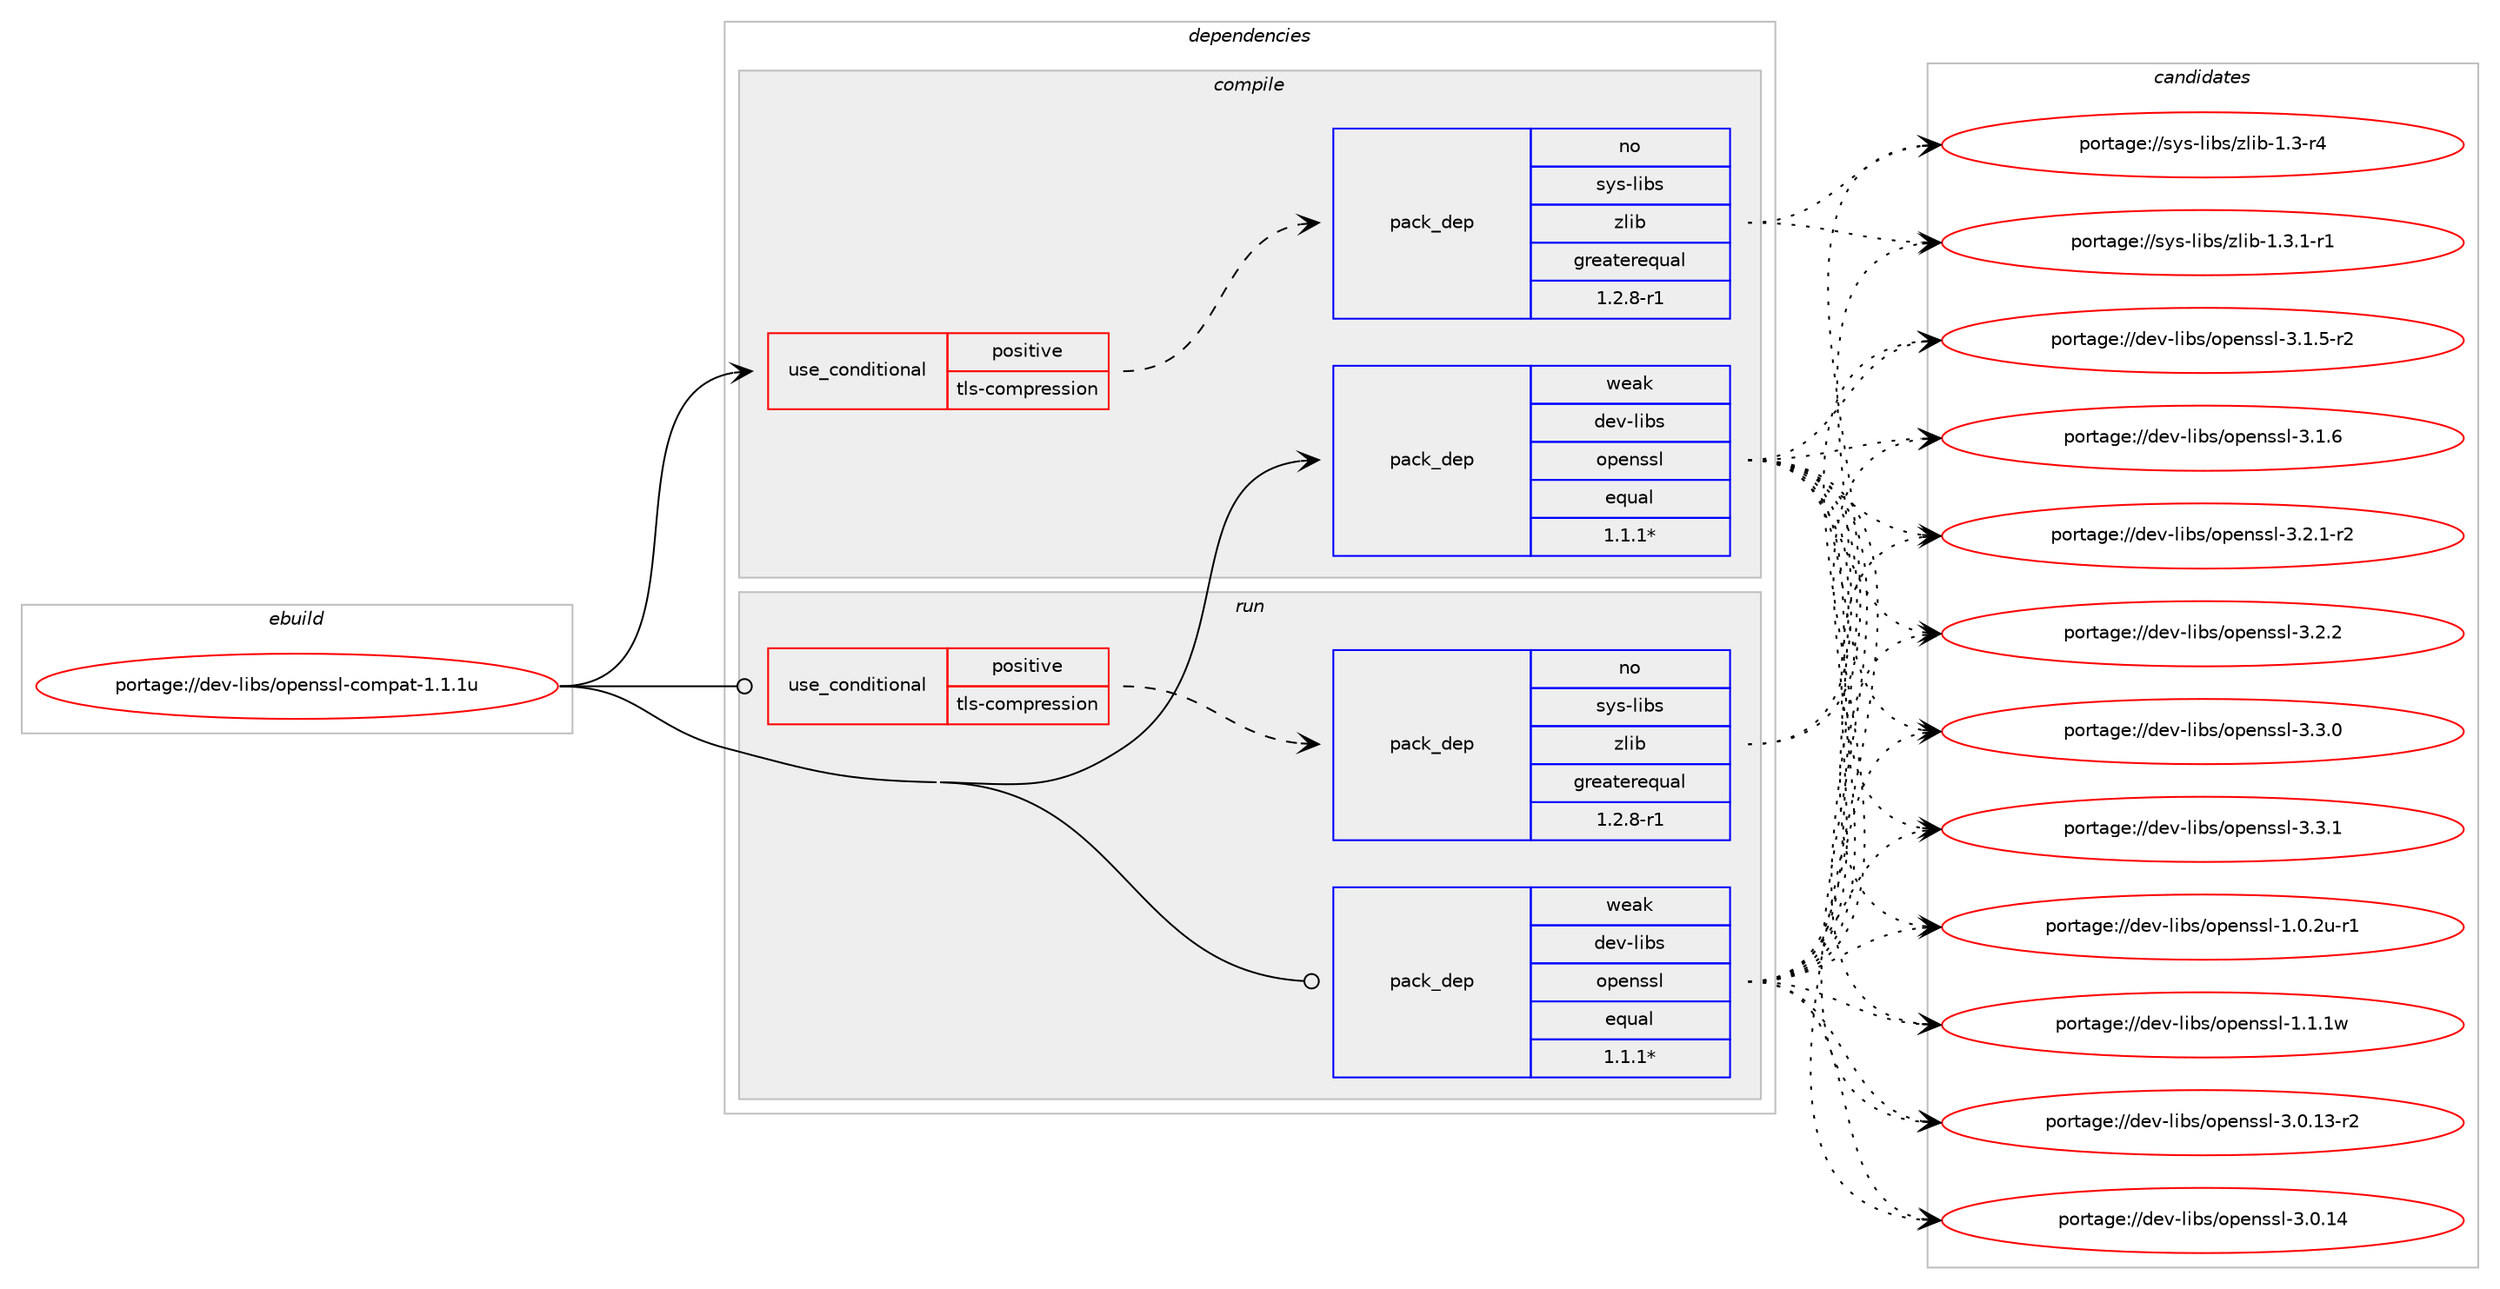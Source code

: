 digraph prolog {

# *************
# Graph options
# *************

newrank=true;
concentrate=true;
compound=true;
graph [rankdir=LR,fontname=Helvetica,fontsize=10,ranksep=1.5];#, ranksep=2.5, nodesep=0.2];
edge  [arrowhead=vee];
node  [fontname=Helvetica,fontsize=10];

# **********
# The ebuild
# **********

subgraph cluster_leftcol {
color=gray;
rank=same;
label=<<i>ebuild</i>>;
id [label="portage://dev-libs/openssl-compat-1.1.1u", color=red, width=4, href="../dev-libs/openssl-compat-1.1.1u.svg"];
}

# ****************
# The dependencies
# ****************

subgraph cluster_midcol {
color=gray;
label=<<i>dependencies</i>>;
subgraph cluster_compile {
fillcolor="#eeeeee";
style=filled;
label=<<i>compile</i>>;
subgraph cond27085 {
dependency57252 [label=<<TABLE BORDER="0" CELLBORDER="1" CELLSPACING="0" CELLPADDING="4"><TR><TD ROWSPAN="3" CELLPADDING="10">use_conditional</TD></TR><TR><TD>positive</TD></TR><TR><TD>tls-compression</TD></TR></TABLE>>, shape=none, color=red];
subgraph pack29003 {
dependency57253 [label=<<TABLE BORDER="0" CELLBORDER="1" CELLSPACING="0" CELLPADDING="4" WIDTH="220"><TR><TD ROWSPAN="6" CELLPADDING="30">pack_dep</TD></TR><TR><TD WIDTH="110">no</TD></TR><TR><TD>sys-libs</TD></TR><TR><TD>zlib</TD></TR><TR><TD>greaterequal</TD></TR><TR><TD>1.2.8-r1</TD></TR></TABLE>>, shape=none, color=blue];
}
dependency57252:e -> dependency57253:w [weight=20,style="dashed",arrowhead="vee"];
}
id:e -> dependency57252:w [weight=20,style="solid",arrowhead="vee"];
subgraph pack29004 {
dependency57254 [label=<<TABLE BORDER="0" CELLBORDER="1" CELLSPACING="0" CELLPADDING="4" WIDTH="220"><TR><TD ROWSPAN="6" CELLPADDING="30">pack_dep</TD></TR><TR><TD WIDTH="110">weak</TD></TR><TR><TD>dev-libs</TD></TR><TR><TD>openssl</TD></TR><TR><TD>equal</TD></TR><TR><TD>1.1.1*</TD></TR></TABLE>>, shape=none, color=blue];
}
id:e -> dependency57254:w [weight=20,style="solid",arrowhead="vee"];
}
subgraph cluster_compileandrun {
fillcolor="#eeeeee";
style=filled;
label=<<i>compile and run</i>>;
}
subgraph cluster_run {
fillcolor="#eeeeee";
style=filled;
label=<<i>run</i>>;
subgraph cond27086 {
dependency57255 [label=<<TABLE BORDER="0" CELLBORDER="1" CELLSPACING="0" CELLPADDING="4"><TR><TD ROWSPAN="3" CELLPADDING="10">use_conditional</TD></TR><TR><TD>positive</TD></TR><TR><TD>tls-compression</TD></TR></TABLE>>, shape=none, color=red];
subgraph pack29005 {
dependency57256 [label=<<TABLE BORDER="0" CELLBORDER="1" CELLSPACING="0" CELLPADDING="4" WIDTH="220"><TR><TD ROWSPAN="6" CELLPADDING="30">pack_dep</TD></TR><TR><TD WIDTH="110">no</TD></TR><TR><TD>sys-libs</TD></TR><TR><TD>zlib</TD></TR><TR><TD>greaterequal</TD></TR><TR><TD>1.2.8-r1</TD></TR></TABLE>>, shape=none, color=blue];
}
dependency57255:e -> dependency57256:w [weight=20,style="dashed",arrowhead="vee"];
}
id:e -> dependency57255:w [weight=20,style="solid",arrowhead="odot"];
subgraph pack29006 {
dependency57257 [label=<<TABLE BORDER="0" CELLBORDER="1" CELLSPACING="0" CELLPADDING="4" WIDTH="220"><TR><TD ROWSPAN="6" CELLPADDING="30">pack_dep</TD></TR><TR><TD WIDTH="110">weak</TD></TR><TR><TD>dev-libs</TD></TR><TR><TD>openssl</TD></TR><TR><TD>equal</TD></TR><TR><TD>1.1.1*</TD></TR></TABLE>>, shape=none, color=blue];
}
id:e -> dependency57257:w [weight=20,style="solid",arrowhead="odot"];
}
}

# **************
# The candidates
# **************

subgraph cluster_choices {
rank=same;
color=gray;
label=<<i>candidates</i>>;

subgraph choice29003 {
color=black;
nodesep=1;
choice11512111545108105981154712210810598454946514511452 [label="portage://sys-libs/zlib-1.3-r4", color=red, width=4,href="../sys-libs/zlib-1.3-r4.svg"];
choice115121115451081059811547122108105984549465146494511449 [label="portage://sys-libs/zlib-1.3.1-r1", color=red, width=4,href="../sys-libs/zlib-1.3.1-r1.svg"];
dependency57253:e -> choice11512111545108105981154712210810598454946514511452:w [style=dotted,weight="100"];
dependency57253:e -> choice115121115451081059811547122108105984549465146494511449:w [style=dotted,weight="100"];
}
subgraph choice29004 {
color=black;
nodesep=1;
choice1001011184510810598115471111121011101151151084549464846501174511449 [label="portage://dev-libs/openssl-1.0.2u-r1", color=red, width=4,href="../dev-libs/openssl-1.0.2u-r1.svg"];
choice100101118451081059811547111112101110115115108454946494649119 [label="portage://dev-libs/openssl-1.1.1w", color=red, width=4,href="../dev-libs/openssl-1.1.1w.svg"];
choice100101118451081059811547111112101110115115108455146484649514511450 [label="portage://dev-libs/openssl-3.0.13-r2", color=red, width=4,href="../dev-libs/openssl-3.0.13-r2.svg"];
choice10010111845108105981154711111210111011511510845514648464952 [label="portage://dev-libs/openssl-3.0.14", color=red, width=4,href="../dev-libs/openssl-3.0.14.svg"];
choice1001011184510810598115471111121011101151151084551464946534511450 [label="portage://dev-libs/openssl-3.1.5-r2", color=red, width=4,href="../dev-libs/openssl-3.1.5-r2.svg"];
choice100101118451081059811547111112101110115115108455146494654 [label="portage://dev-libs/openssl-3.1.6", color=red, width=4,href="../dev-libs/openssl-3.1.6.svg"];
choice1001011184510810598115471111121011101151151084551465046494511450 [label="portage://dev-libs/openssl-3.2.1-r2", color=red, width=4,href="../dev-libs/openssl-3.2.1-r2.svg"];
choice100101118451081059811547111112101110115115108455146504650 [label="portage://dev-libs/openssl-3.2.2", color=red, width=4,href="../dev-libs/openssl-3.2.2.svg"];
choice100101118451081059811547111112101110115115108455146514648 [label="portage://dev-libs/openssl-3.3.0", color=red, width=4,href="../dev-libs/openssl-3.3.0.svg"];
choice100101118451081059811547111112101110115115108455146514649 [label="portage://dev-libs/openssl-3.3.1", color=red, width=4,href="../dev-libs/openssl-3.3.1.svg"];
dependency57254:e -> choice1001011184510810598115471111121011101151151084549464846501174511449:w [style=dotted,weight="100"];
dependency57254:e -> choice100101118451081059811547111112101110115115108454946494649119:w [style=dotted,weight="100"];
dependency57254:e -> choice100101118451081059811547111112101110115115108455146484649514511450:w [style=dotted,weight="100"];
dependency57254:e -> choice10010111845108105981154711111210111011511510845514648464952:w [style=dotted,weight="100"];
dependency57254:e -> choice1001011184510810598115471111121011101151151084551464946534511450:w [style=dotted,weight="100"];
dependency57254:e -> choice100101118451081059811547111112101110115115108455146494654:w [style=dotted,weight="100"];
dependency57254:e -> choice1001011184510810598115471111121011101151151084551465046494511450:w [style=dotted,weight="100"];
dependency57254:e -> choice100101118451081059811547111112101110115115108455146504650:w [style=dotted,weight="100"];
dependency57254:e -> choice100101118451081059811547111112101110115115108455146514648:w [style=dotted,weight="100"];
dependency57254:e -> choice100101118451081059811547111112101110115115108455146514649:w [style=dotted,weight="100"];
}
subgraph choice29005 {
color=black;
nodesep=1;
choice11512111545108105981154712210810598454946514511452 [label="portage://sys-libs/zlib-1.3-r4", color=red, width=4,href="../sys-libs/zlib-1.3-r4.svg"];
choice115121115451081059811547122108105984549465146494511449 [label="portage://sys-libs/zlib-1.3.1-r1", color=red, width=4,href="../sys-libs/zlib-1.3.1-r1.svg"];
dependency57256:e -> choice11512111545108105981154712210810598454946514511452:w [style=dotted,weight="100"];
dependency57256:e -> choice115121115451081059811547122108105984549465146494511449:w [style=dotted,weight="100"];
}
subgraph choice29006 {
color=black;
nodesep=1;
choice1001011184510810598115471111121011101151151084549464846501174511449 [label="portage://dev-libs/openssl-1.0.2u-r1", color=red, width=4,href="../dev-libs/openssl-1.0.2u-r1.svg"];
choice100101118451081059811547111112101110115115108454946494649119 [label="portage://dev-libs/openssl-1.1.1w", color=red, width=4,href="../dev-libs/openssl-1.1.1w.svg"];
choice100101118451081059811547111112101110115115108455146484649514511450 [label="portage://dev-libs/openssl-3.0.13-r2", color=red, width=4,href="../dev-libs/openssl-3.0.13-r2.svg"];
choice10010111845108105981154711111210111011511510845514648464952 [label="portage://dev-libs/openssl-3.0.14", color=red, width=4,href="../dev-libs/openssl-3.0.14.svg"];
choice1001011184510810598115471111121011101151151084551464946534511450 [label="portage://dev-libs/openssl-3.1.5-r2", color=red, width=4,href="../dev-libs/openssl-3.1.5-r2.svg"];
choice100101118451081059811547111112101110115115108455146494654 [label="portage://dev-libs/openssl-3.1.6", color=red, width=4,href="../dev-libs/openssl-3.1.6.svg"];
choice1001011184510810598115471111121011101151151084551465046494511450 [label="portage://dev-libs/openssl-3.2.1-r2", color=red, width=4,href="../dev-libs/openssl-3.2.1-r2.svg"];
choice100101118451081059811547111112101110115115108455146504650 [label="portage://dev-libs/openssl-3.2.2", color=red, width=4,href="../dev-libs/openssl-3.2.2.svg"];
choice100101118451081059811547111112101110115115108455146514648 [label="portage://dev-libs/openssl-3.3.0", color=red, width=4,href="../dev-libs/openssl-3.3.0.svg"];
choice100101118451081059811547111112101110115115108455146514649 [label="portage://dev-libs/openssl-3.3.1", color=red, width=4,href="../dev-libs/openssl-3.3.1.svg"];
dependency57257:e -> choice1001011184510810598115471111121011101151151084549464846501174511449:w [style=dotted,weight="100"];
dependency57257:e -> choice100101118451081059811547111112101110115115108454946494649119:w [style=dotted,weight="100"];
dependency57257:e -> choice100101118451081059811547111112101110115115108455146484649514511450:w [style=dotted,weight="100"];
dependency57257:e -> choice10010111845108105981154711111210111011511510845514648464952:w [style=dotted,weight="100"];
dependency57257:e -> choice1001011184510810598115471111121011101151151084551464946534511450:w [style=dotted,weight="100"];
dependency57257:e -> choice100101118451081059811547111112101110115115108455146494654:w [style=dotted,weight="100"];
dependency57257:e -> choice1001011184510810598115471111121011101151151084551465046494511450:w [style=dotted,weight="100"];
dependency57257:e -> choice100101118451081059811547111112101110115115108455146504650:w [style=dotted,weight="100"];
dependency57257:e -> choice100101118451081059811547111112101110115115108455146514648:w [style=dotted,weight="100"];
dependency57257:e -> choice100101118451081059811547111112101110115115108455146514649:w [style=dotted,weight="100"];
}
}

}
